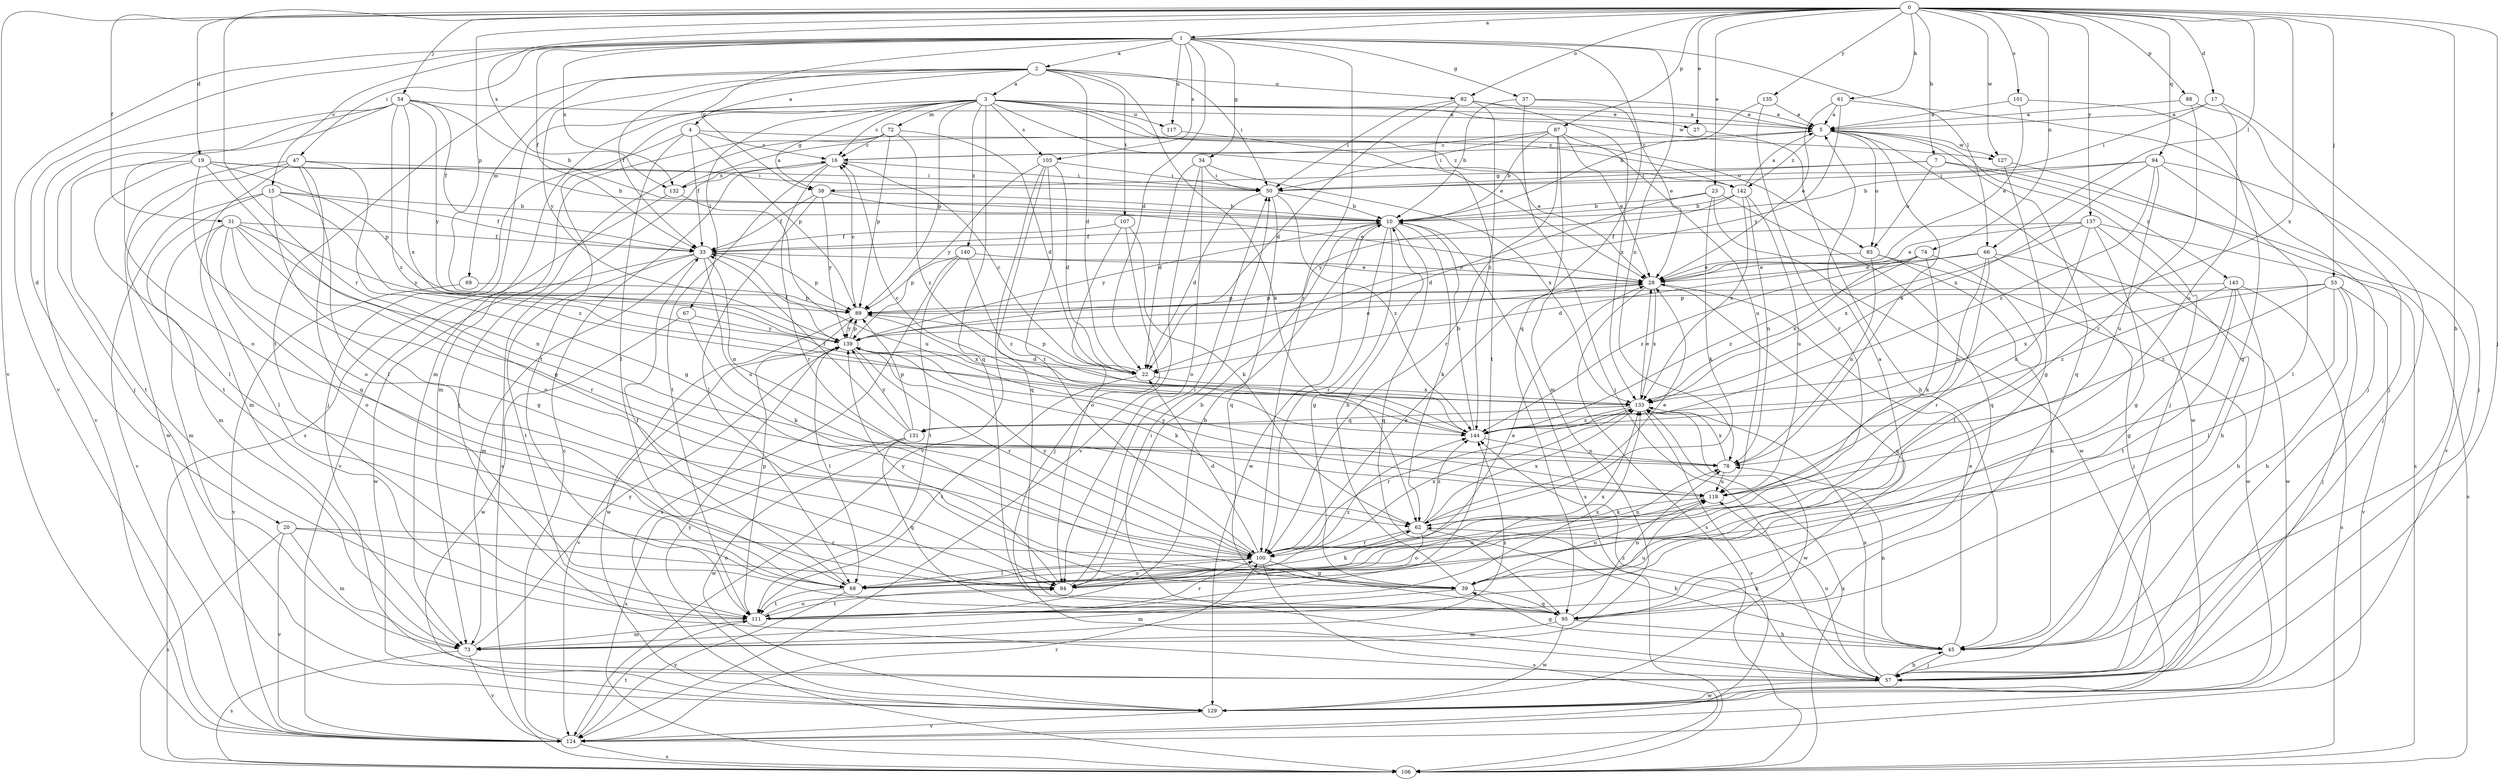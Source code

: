 strict digraph  {
0;
1;
2;
3;
4;
5;
7;
10;
15;
16;
17;
19;
20;
22;
23;
27;
28;
31;
33;
34;
37;
38;
39;
45;
47;
50;
53;
54;
57;
61;
62;
66;
67;
68;
69;
72;
73;
74;
78;
82;
83;
84;
87;
88;
89;
94;
95;
100;
101;
103;
106;
107;
111;
117;
118;
124;
127;
129;
131;
132;
133;
135;
137;
139;
140;
142;
143;
144;
0 -> 1  [label=a];
0 -> 7  [label=b];
0 -> 17  [label=d];
0 -> 19  [label=d];
0 -> 23  [label=e];
0 -> 27  [label=e];
0 -> 31  [label=f];
0 -> 45  [label=h];
0 -> 53  [label=j];
0 -> 54  [label=j];
0 -> 57  [label=j];
0 -> 61  [label=k];
0 -> 66  [label=l];
0 -> 74  [label=n];
0 -> 82  [label=o];
0 -> 87  [label=p];
0 -> 88  [label=p];
0 -> 89  [label=p];
0 -> 94  [label=q];
0 -> 100  [label=r];
0 -> 101  [label=s];
0 -> 124  [label=v];
0 -> 127  [label=w];
0 -> 131  [label=x];
0 -> 132  [label=x];
0 -> 135  [label=y];
0 -> 137  [label=y];
1 -> 2  [label=a];
1 -> 15  [label=c];
1 -> 20  [label=d];
1 -> 22  [label=d];
1 -> 33  [label=f];
1 -> 34  [label=g];
1 -> 37  [label=g];
1 -> 38  [label=g];
1 -> 47  [label=i];
1 -> 66  [label=l];
1 -> 78  [label=n];
1 -> 95  [label=q];
1 -> 100  [label=r];
1 -> 103  [label=s];
1 -> 117  [label=u];
1 -> 124  [label=v];
1 -> 132  [label=x];
2 -> 3  [label=a];
2 -> 4  [label=a];
2 -> 22  [label=d];
2 -> 33  [label=f];
2 -> 50  [label=i];
2 -> 62  [label=k];
2 -> 69  [label=m];
2 -> 82  [label=o];
2 -> 107  [label=t];
2 -> 111  [label=t];
2 -> 139  [label=y];
3 -> 5  [label=a];
3 -> 16  [label=c];
3 -> 27  [label=e];
3 -> 28  [label=e];
3 -> 38  [label=g];
3 -> 67  [label=l];
3 -> 72  [label=m];
3 -> 73  [label=m];
3 -> 83  [label=o];
3 -> 89  [label=p];
3 -> 95  [label=q];
3 -> 103  [label=s];
3 -> 106  [label=s];
3 -> 111  [label=t];
3 -> 117  [label=u];
3 -> 127  [label=w];
3 -> 140  [label=z];
3 -> 142  [label=z];
4 -> 16  [label=c];
4 -> 33  [label=f];
4 -> 57  [label=j];
4 -> 68  [label=l];
4 -> 89  [label=p];
4 -> 142  [label=z];
5 -> 16  [label=c];
5 -> 57  [label=j];
5 -> 83  [label=o];
5 -> 95  [label=q];
5 -> 127  [label=w];
5 -> 129  [label=w];
5 -> 142  [label=z];
7 -> 38  [label=g];
7 -> 50  [label=i];
7 -> 83  [label=o];
7 -> 124  [label=v];
7 -> 143  [label=z];
10 -> 33  [label=f];
10 -> 39  [label=g];
10 -> 62  [label=k];
10 -> 95  [label=q];
10 -> 100  [label=r];
10 -> 106  [label=s];
10 -> 129  [label=w];
10 -> 139  [label=y];
15 -> 10  [label=b];
15 -> 33  [label=f];
15 -> 73  [label=m];
15 -> 84  [label=o];
15 -> 124  [label=v];
15 -> 144  [label=z];
16 -> 50  [label=i];
16 -> 100  [label=r];
16 -> 106  [label=s];
16 -> 111  [label=t];
16 -> 132  [label=x];
17 -> 5  [label=a];
17 -> 50  [label=i];
17 -> 57  [label=j];
17 -> 118  [label=u];
19 -> 10  [label=b];
19 -> 39  [label=g];
19 -> 50  [label=i];
19 -> 68  [label=l];
19 -> 84  [label=o];
19 -> 89  [label=p];
19 -> 111  [label=t];
20 -> 73  [label=m];
20 -> 84  [label=o];
20 -> 100  [label=r];
20 -> 106  [label=s];
20 -> 124  [label=v];
22 -> 16  [label=c];
22 -> 89  [label=p];
22 -> 111  [label=t];
22 -> 133  [label=x];
23 -> 10  [label=b];
23 -> 22  [label=d];
23 -> 62  [label=k];
23 -> 95  [label=q];
23 -> 129  [label=w];
27 -> 45  [label=h];
28 -> 89  [label=p];
28 -> 95  [label=q];
28 -> 106  [label=s];
28 -> 133  [label=x];
31 -> 33  [label=f];
31 -> 39  [label=g];
31 -> 68  [label=l];
31 -> 73  [label=m];
31 -> 78  [label=n];
31 -> 84  [label=o];
31 -> 100  [label=r];
31 -> 139  [label=y];
33 -> 28  [label=e];
33 -> 73  [label=m];
33 -> 78  [label=n];
33 -> 89  [label=p];
33 -> 111  [label=t];
33 -> 118  [label=u];
33 -> 129  [label=w];
34 -> 22  [label=d];
34 -> 50  [label=i];
34 -> 84  [label=o];
34 -> 124  [label=v];
34 -> 133  [label=x];
37 -> 5  [label=a];
37 -> 10  [label=b];
37 -> 28  [label=e];
37 -> 57  [label=j];
38 -> 10  [label=b];
38 -> 28  [label=e];
38 -> 33  [label=f];
38 -> 68  [label=l];
38 -> 139  [label=y];
39 -> 10  [label=b];
39 -> 73  [label=m];
39 -> 95  [label=q];
39 -> 118  [label=u];
45 -> 28  [label=e];
45 -> 39  [label=g];
45 -> 57  [label=j];
45 -> 62  [label=k];
45 -> 78  [label=n];
47 -> 39  [label=g];
47 -> 50  [label=i];
47 -> 68  [label=l];
47 -> 73  [label=m];
47 -> 95  [label=q];
47 -> 111  [label=t];
47 -> 129  [label=w];
50 -> 10  [label=b];
50 -> 22  [label=d];
50 -> 95  [label=q];
50 -> 144  [label=z];
53 -> 45  [label=h];
53 -> 57  [label=j];
53 -> 68  [label=l];
53 -> 89  [label=p];
53 -> 124  [label=v];
53 -> 133  [label=x];
53 -> 144  [label=z];
54 -> 5  [label=a];
54 -> 10  [label=b];
54 -> 33  [label=f];
54 -> 57  [label=j];
54 -> 84  [label=o];
54 -> 124  [label=v];
54 -> 133  [label=x];
54 -> 139  [label=y];
54 -> 144  [label=z];
57 -> 45  [label=h];
57 -> 50  [label=i];
57 -> 118  [label=u];
57 -> 129  [label=w];
57 -> 133  [label=x];
57 -> 144  [label=z];
61 -> 5  [label=a];
61 -> 28  [label=e];
61 -> 57  [label=j];
61 -> 139  [label=y];
62 -> 28  [label=e];
62 -> 45  [label=h];
62 -> 84  [label=o];
62 -> 100  [label=r];
62 -> 133  [label=x];
62 -> 144  [label=z];
66 -> 28  [label=e];
66 -> 57  [label=j];
66 -> 78  [label=n];
66 -> 100  [label=r];
66 -> 129  [label=w];
66 -> 144  [label=z];
67 -> 62  [label=k];
67 -> 129  [label=w];
67 -> 139  [label=y];
68 -> 28  [label=e];
68 -> 33  [label=f];
68 -> 62  [label=k];
68 -> 111  [label=t];
68 -> 118  [label=u];
68 -> 124  [label=v];
69 -> 89  [label=p];
69 -> 124  [label=v];
72 -> 16  [label=c];
72 -> 22  [label=d];
72 -> 57  [label=j];
72 -> 73  [label=m];
72 -> 89  [label=p];
72 -> 144  [label=z];
73 -> 106  [label=s];
73 -> 124  [label=v];
73 -> 139  [label=y];
73 -> 144  [label=z];
74 -> 22  [label=d];
74 -> 28  [label=e];
74 -> 62  [label=k];
74 -> 68  [label=l];
74 -> 133  [label=x];
74 -> 144  [label=z];
78 -> 5  [label=a];
78 -> 118  [label=u];
78 -> 133  [label=x];
82 -> 5  [label=a];
82 -> 22  [label=d];
82 -> 50  [label=i];
82 -> 111  [label=t];
82 -> 133  [label=x];
82 -> 144  [label=z];
83 -> 28  [label=e];
83 -> 45  [label=h];
83 -> 78  [label=n];
83 -> 129  [label=w];
84 -> 5  [label=a];
84 -> 10  [label=b];
84 -> 50  [label=i];
84 -> 111  [label=t];
84 -> 133  [label=x];
84 -> 139  [label=y];
84 -> 144  [label=z];
87 -> 10  [label=b];
87 -> 16  [label=c];
87 -> 28  [label=e];
87 -> 50  [label=i];
87 -> 73  [label=m];
87 -> 100  [label=r];
87 -> 118  [label=u];
88 -> 5  [label=a];
88 -> 57  [label=j];
88 -> 100  [label=r];
89 -> 16  [label=c];
89 -> 129  [label=w];
89 -> 133  [label=x];
89 -> 139  [label=y];
94 -> 10  [label=b];
94 -> 50  [label=i];
94 -> 57  [label=j];
94 -> 68  [label=l];
94 -> 118  [label=u];
94 -> 133  [label=x];
94 -> 144  [label=z];
95 -> 45  [label=h];
95 -> 73  [label=m];
95 -> 78  [label=n];
95 -> 129  [label=w];
100 -> 22  [label=d];
100 -> 28  [label=e];
100 -> 39  [label=g];
100 -> 68  [label=l];
100 -> 78  [label=n];
100 -> 84  [label=o];
100 -> 106  [label=s];
100 -> 133  [label=x];
100 -> 139  [label=y];
101 -> 5  [label=a];
101 -> 28  [label=e];
101 -> 95  [label=q];
103 -> 22  [label=d];
103 -> 50  [label=i];
103 -> 95  [label=q];
103 -> 100  [label=r];
103 -> 124  [label=v];
103 -> 139  [label=y];
106 -> 133  [label=x];
107 -> 33  [label=f];
107 -> 57  [label=j];
107 -> 62  [label=k];
107 -> 84  [label=o];
111 -> 10  [label=b];
111 -> 73  [label=m];
111 -> 84  [label=o];
111 -> 89  [label=p];
111 -> 100  [label=r];
111 -> 118  [label=u];
111 -> 133  [label=x];
117 -> 28  [label=e];
118 -> 62  [label=k];
118 -> 139  [label=y];
124 -> 16  [label=c];
124 -> 100  [label=r];
124 -> 106  [label=s];
124 -> 111  [label=t];
127 -> 39  [label=g];
127 -> 106  [label=s];
129 -> 124  [label=v];
129 -> 139  [label=y];
131 -> 33  [label=f];
131 -> 89  [label=p];
131 -> 95  [label=q];
131 -> 106  [label=s];
131 -> 129  [label=w];
131 -> 139  [label=y];
132 -> 5  [label=a];
132 -> 118  [label=u];
132 -> 124  [label=v];
133 -> 28  [label=e];
133 -> 100  [label=r];
133 -> 124  [label=v];
133 -> 129  [label=w];
133 -> 144  [label=z];
133 -> 131  [label=q];
135 -> 5  [label=a];
135 -> 10  [label=b];
135 -> 100  [label=r];
137 -> 28  [label=e];
137 -> 33  [label=f];
137 -> 39  [label=g];
137 -> 45  [label=h];
137 -> 106  [label=s];
137 -> 118  [label=u];
137 -> 133  [label=x];
139 -> 22  [label=d];
139 -> 28  [label=e];
139 -> 33  [label=f];
139 -> 62  [label=k];
139 -> 68  [label=l];
139 -> 89  [label=p];
139 -> 100  [label=r];
139 -> 124  [label=v];
140 -> 28  [label=e];
140 -> 89  [label=p];
140 -> 106  [label=s];
140 -> 111  [label=t];
140 -> 144  [label=z];
142 -> 5  [label=a];
142 -> 10  [label=b];
142 -> 78  [label=n];
142 -> 118  [label=u];
142 -> 133  [label=x];
142 -> 139  [label=y];
143 -> 39  [label=g];
143 -> 45  [label=h];
143 -> 89  [label=p];
143 -> 106  [label=s];
143 -> 111  [label=t];
143 -> 144  [label=z];
144 -> 10  [label=b];
144 -> 16  [label=c];
144 -> 78  [label=n];
}
